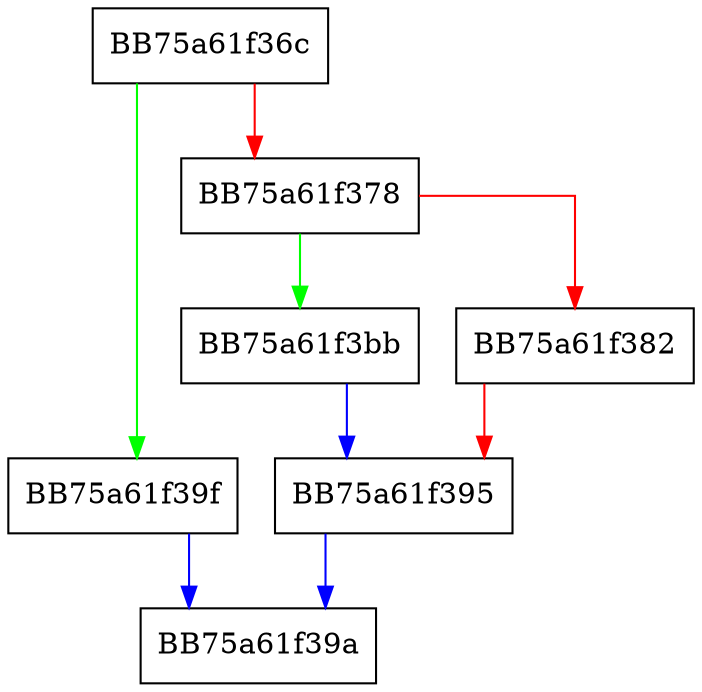 digraph Rem {
  node [shape="box"];
  graph [splines=ortho];
  BB75a61f36c -> BB75a61f39f [color="green"];
  BB75a61f36c -> BB75a61f378 [color="red"];
  BB75a61f378 -> BB75a61f3bb [color="green"];
  BB75a61f378 -> BB75a61f382 [color="red"];
  BB75a61f382 -> BB75a61f395 [color="red"];
  BB75a61f395 -> BB75a61f39a [color="blue"];
  BB75a61f39f -> BB75a61f39a [color="blue"];
  BB75a61f3bb -> BB75a61f395 [color="blue"];
}